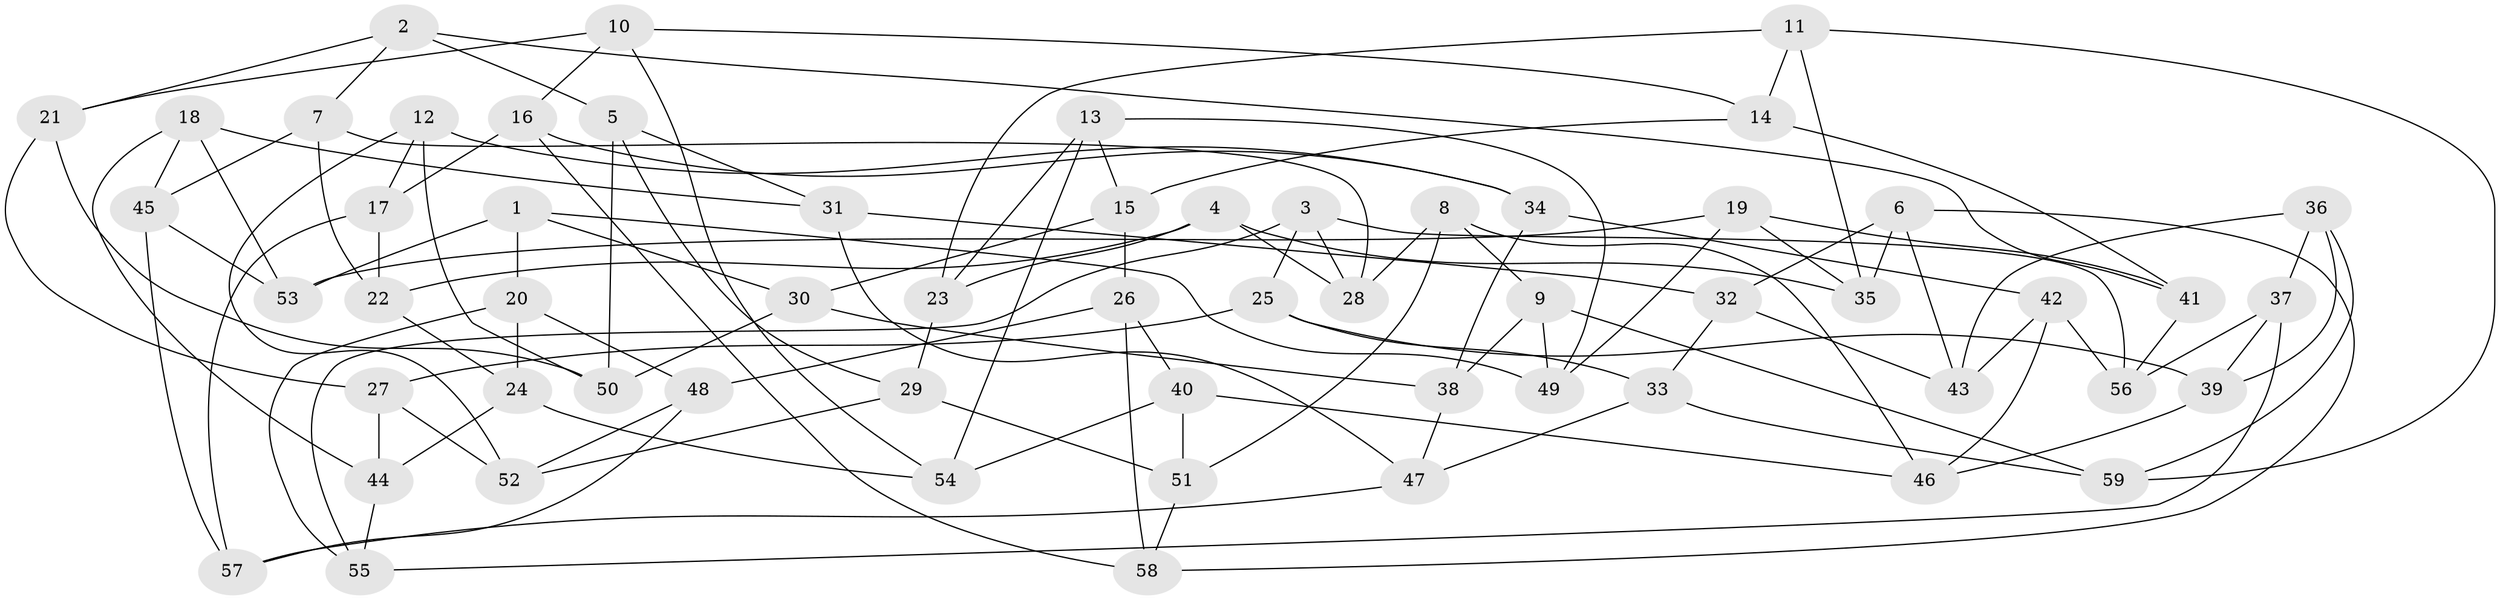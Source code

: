 // coarse degree distribution, {6: 0.45714285714285713, 5: 0.22857142857142856, 4: 0.3142857142857143}
// Generated by graph-tools (version 1.1) at 2025/42/03/06/25 10:42:24]
// undirected, 59 vertices, 118 edges
graph export_dot {
graph [start="1"]
  node [color=gray90,style=filled];
  1;
  2;
  3;
  4;
  5;
  6;
  7;
  8;
  9;
  10;
  11;
  12;
  13;
  14;
  15;
  16;
  17;
  18;
  19;
  20;
  21;
  22;
  23;
  24;
  25;
  26;
  27;
  28;
  29;
  30;
  31;
  32;
  33;
  34;
  35;
  36;
  37;
  38;
  39;
  40;
  41;
  42;
  43;
  44;
  45;
  46;
  47;
  48;
  49;
  50;
  51;
  52;
  53;
  54;
  55;
  56;
  57;
  58;
  59;
  1 -- 49;
  1 -- 53;
  1 -- 30;
  1 -- 20;
  2 -- 21;
  2 -- 5;
  2 -- 7;
  2 -- 41;
  3 -- 55;
  3 -- 25;
  3 -- 28;
  3 -- 56;
  4 -- 23;
  4 -- 28;
  4 -- 22;
  4 -- 35;
  5 -- 50;
  5 -- 29;
  5 -- 31;
  6 -- 35;
  6 -- 58;
  6 -- 43;
  6 -- 32;
  7 -- 45;
  7 -- 22;
  7 -- 28;
  8 -- 51;
  8 -- 46;
  8 -- 9;
  8 -- 28;
  9 -- 38;
  9 -- 49;
  9 -- 59;
  10 -- 16;
  10 -- 14;
  10 -- 21;
  10 -- 54;
  11 -- 14;
  11 -- 59;
  11 -- 23;
  11 -- 35;
  12 -- 50;
  12 -- 52;
  12 -- 17;
  12 -- 34;
  13 -- 15;
  13 -- 54;
  13 -- 23;
  13 -- 49;
  14 -- 41;
  14 -- 15;
  15 -- 26;
  15 -- 30;
  16 -- 34;
  16 -- 58;
  16 -- 17;
  17 -- 57;
  17 -- 22;
  18 -- 31;
  18 -- 53;
  18 -- 44;
  18 -- 45;
  19 -- 35;
  19 -- 41;
  19 -- 49;
  19 -- 53;
  20 -- 48;
  20 -- 24;
  20 -- 55;
  21 -- 27;
  21 -- 50;
  22 -- 24;
  23 -- 29;
  24 -- 44;
  24 -- 54;
  25 -- 27;
  25 -- 39;
  25 -- 33;
  26 -- 40;
  26 -- 58;
  26 -- 48;
  27 -- 44;
  27 -- 52;
  29 -- 51;
  29 -- 52;
  30 -- 38;
  30 -- 50;
  31 -- 47;
  31 -- 32;
  32 -- 43;
  32 -- 33;
  33 -- 47;
  33 -- 59;
  34 -- 42;
  34 -- 38;
  36 -- 37;
  36 -- 39;
  36 -- 59;
  36 -- 43;
  37 -- 39;
  37 -- 55;
  37 -- 56;
  38 -- 47;
  39 -- 46;
  40 -- 46;
  40 -- 51;
  40 -- 54;
  41 -- 56;
  42 -- 56;
  42 -- 46;
  42 -- 43;
  44 -- 55;
  45 -- 53;
  45 -- 57;
  47 -- 57;
  48 -- 52;
  48 -- 57;
  51 -- 58;
}
